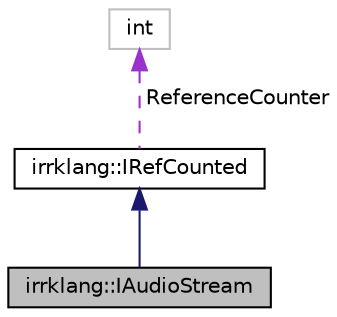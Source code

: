 digraph "irrklang::IAudioStream"
{
  bgcolor="transparent";
  edge [fontname="Helvetica",fontsize="10",labelfontname="Helvetica",labelfontsize="10"];
  node [fontname="Helvetica",fontsize="10",shape=record];
  Node1 [label="irrklang::IAudioStream",height=0.2,width=0.4,color="black", fillcolor="grey75", style="filled", fontcolor="black"];
  Node2 -> Node1 [dir="back",color="midnightblue",fontsize="10",style="solid",fontname="Helvetica"];
  Node2 [label="irrklang::IRefCounted",height=0.2,width=0.4,color="black",URL="$classirrklang_1_1IRefCounted.html",tooltip="Base class of most objects of the irrKlang. "];
  Node3 -> Node2 [dir="back",color="darkorchid3",fontsize="10",style="dashed",label=" ReferenceCounter" ,fontname="Helvetica"];
  Node3 [label="int",height=0.2,width=0.4,color="grey75"];
}
